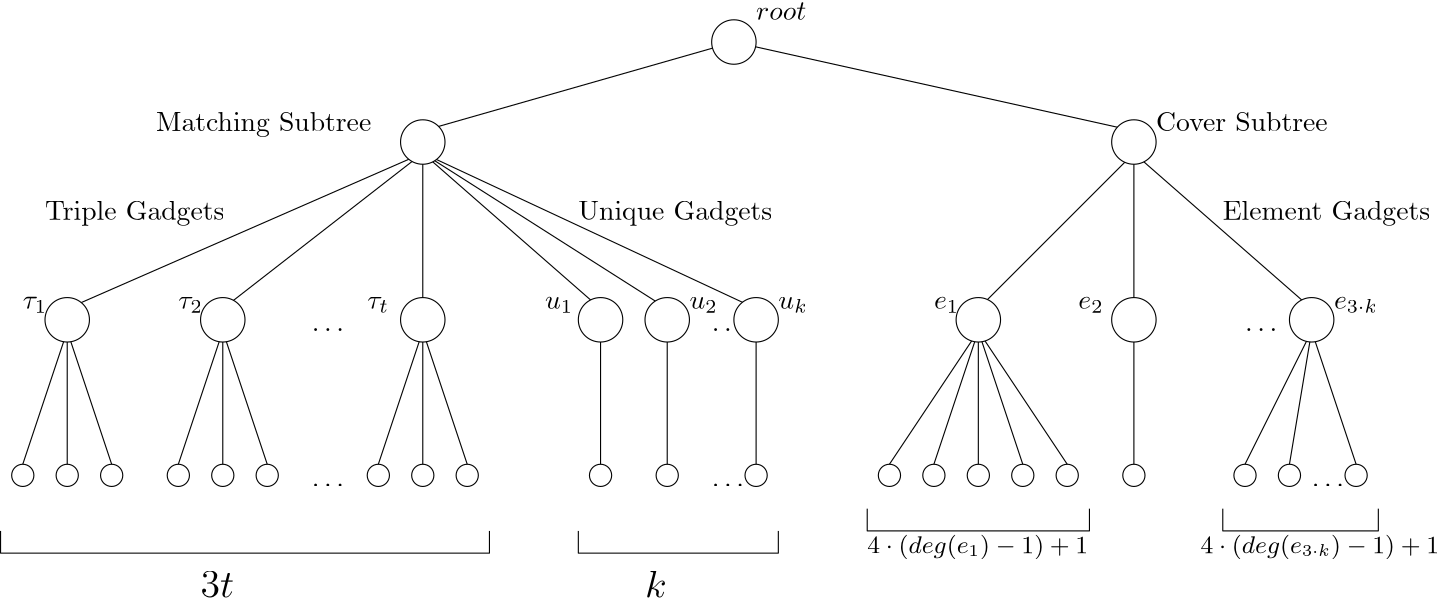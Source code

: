 <?xml version="1.0"?>
<!DOCTYPE ipe SYSTEM "ipe.dtd">
<ipe version="70005" creator="Ipe 7.1.4">
<info created="D:20151212231243" modified="D:20170522201106"/>
<ipestyle name="basic">
<symbol name="arrow/arc(spx)">
<path stroke="sym-stroke" fill="sym-stroke" pen="sym-pen">
0 0 m
-1 0.333 l
-1 -0.333 l
h
</path>
</symbol>
<symbol name="arrow/farc(spx)">
<path stroke="sym-stroke" fill="white" pen="sym-pen">
0 0 m
-1 0.333 l
-1 -0.333 l
h
</path>
</symbol>
<symbol name="mark/circle(sx)" transformations="translations">
<path fill="sym-stroke">
0.6 0 0 0.6 0 0 e
0.4 0 0 0.4 0 0 e
</path>
</symbol>
<symbol name="mark/disk(sx)" transformations="translations">
<path fill="sym-stroke">
0.6 0 0 0.6 0 0 e
</path>
</symbol>
<symbol name="mark/fdisk(sfx)" transformations="translations">
<group>
<path fill="sym-fill">
0.5 0 0 0.5 0 0 e
</path>
<path fill="sym-stroke" fillrule="eofill">
0.6 0 0 0.6 0 0 e
0.4 0 0 0.4 0 0 e
</path>
</group>
</symbol>
<symbol name="mark/box(sx)" transformations="translations">
<path fill="sym-stroke" fillrule="eofill">
-0.6 -0.6 m
0.6 -0.6 l
0.6 0.6 l
-0.6 0.6 l
h
-0.4 -0.4 m
0.4 -0.4 l
0.4 0.4 l
-0.4 0.4 l
h
</path>
</symbol>
<symbol name="mark/square(sx)" transformations="translations">
<path fill="sym-stroke">
-0.6 -0.6 m
0.6 -0.6 l
0.6 0.6 l
-0.6 0.6 l
h
</path>
</symbol>
<symbol name="mark/fsquare(sfx)" transformations="translations">
<group>
<path fill="sym-fill">
-0.5 -0.5 m
0.5 -0.5 l
0.5 0.5 l
-0.5 0.5 l
h
</path>
<path fill="sym-stroke" fillrule="eofill">
-0.6 -0.6 m
0.6 -0.6 l
0.6 0.6 l
-0.6 0.6 l
h
-0.4 -0.4 m
0.4 -0.4 l
0.4 0.4 l
-0.4 0.4 l
h
</path>
</group>
</symbol>
<symbol name="mark/cross(sx)" transformations="translations">
<group>
<path fill="sym-stroke">
-0.43 -0.57 m
0.57 0.43 l
0.43 0.57 l
-0.57 -0.43 l
h
</path>
<path fill="sym-stroke">
-0.43 0.57 m
0.57 -0.43 l
0.43 -0.57 l
-0.57 0.43 l
h
</path>
</group>
</symbol>
<symbol name="arrow/fnormal(spx)">
<path stroke="sym-stroke" fill="white" pen="sym-pen">
0 0 m
-1 0.333 l
-1 -0.333 l
h
</path>
</symbol>
<symbol name="arrow/pointed(spx)">
<path stroke="sym-stroke" fill="sym-stroke" pen="sym-pen">
0 0 m
-1 0.333 l
-0.8 0 l
-1 -0.333 l
h
</path>
</symbol>
<symbol name="arrow/fpointed(spx)">
<path stroke="sym-stroke" fill="white" pen="sym-pen">
0 0 m
-1 0.333 l
-0.8 0 l
-1 -0.333 l
h
</path>
</symbol>
<symbol name="arrow/linear(spx)">
<path stroke="sym-stroke" pen="sym-pen">
-1 0.333 m
0 0 l
-1 -0.333 l
</path>
</symbol>
<symbol name="arrow/fdouble(spx)">
<path stroke="sym-stroke" fill="white" pen="sym-pen">
0 0 m
-1 0.333 l
-1 -0.333 l
h
-1 0 m
-2 0.333 l
-2 -0.333 l
h
</path>
</symbol>
<symbol name="arrow/double(spx)">
<path stroke="sym-stroke" fill="sym-stroke" pen="sym-pen">
0 0 m
-1 0.333 l
-1 -0.333 l
h
-1 0 m
-2 0.333 l
-2 -0.333 l
h
</path>
</symbol>
<pen name="heavier" value="0.8"/>
<pen name="fat" value="1.2"/>
<pen name="ultrafat" value="2"/>
<symbolsize name="large" value="5"/>
<symbolsize name="small" value="2"/>
<symbolsize name="tiny" value="1.1"/>
<arrowsize name="large" value="10"/>
<arrowsize name="small" value="5"/>
<arrowsize name="tiny" value="3"/>
<color name="red" value="1 0 0"/>
<color name="green" value="0 1 0"/>
<color name="blue" value="0 0 1"/>
<color name="yellow" value="1 1 0"/>
<color name="orange" value="1 0.647 0"/>
<color name="gold" value="1 0.843 0"/>
<color name="purple" value="0.627 0.125 0.941"/>
<color name="gray" value="0.745"/>
<color name="brown" value="0.647 0.165 0.165"/>
<color name="navy" value="0 0 0.502"/>
<color name="pink" value="1 0.753 0.796"/>
<color name="seagreen" value="0.18 0.545 0.341"/>
<color name="turquoise" value="0.251 0.878 0.816"/>
<color name="violet" value="0.933 0.51 0.933"/>
<color name="darkblue" value="0 0 0.545"/>
<color name="darkcyan" value="0 0.545 0.545"/>
<color name="darkgray" value="0.663"/>
<color name="darkgreen" value="0 0.392 0"/>
<color name="darkmagenta" value="0.545 0 0.545"/>
<color name="darkorange" value="1 0.549 0"/>
<color name="darkred" value="0.545 0 0"/>
<color name="lightblue" value="0.678 0.847 0.902"/>
<color name="lightcyan" value="0.878 1 1"/>
<color name="lightgray" value="0.827"/>
<color name="lightgreen" value="0.565 0.933 0.565"/>
<color name="lightyellow" value="1 1 0.878"/>
<dashstyle name="dashed" value="[4] 0"/>
<dashstyle name="dotted" value="[1 3] 0"/>
<dashstyle name="dash dotted" value="[4 2 1 2] 0"/>
<dashstyle name="dash dot dotted" value="[4 2 1 2 1 2] 0"/>
<textsize name="large" value="\large"/>
<textsize name="small" value="\small"/>
<textsize name="tiny" value="\tiny"/>
<textsize name="Large" value="\Large"/>
<textsize name="LARGE" value="\LARGE"/>
<textsize name="huge" value="\huge"/>
<textsize name="Huge" value="\Huge"/>
<textsize name="footnote" value="\footnotesize"/>
<textstyle name="center" begin="\begin{center}" end="\end{center}"/>
<textstyle name="itemize" begin="\begin{itemize}" end="\end{itemize}"/>
<textstyle name="item" begin="\begin{itemize}\item{}" end="\end{itemize}"/>
<gridsize name="4 pts" value="4"/>
<gridsize name="8 pts (~3 mm)" value="8"/>
<gridsize name="16 pts (~6 mm)" value="16"/>
<gridsize name="32 pts (~12 mm)" value="32"/>
<gridsize name="10 pts (~3.5 mm)" value="10"/>
<gridsize name="20 pts (~7 mm)" value="20"/>
<gridsize name="14 pts (~5 mm)" value="14"/>
<gridsize name="28 pts (~10 mm)" value="28"/>
<gridsize name="56 pts (~20 mm)" value="56"/>
<anglesize name="90 deg" value="90"/>
<anglesize name="60 deg" value="60"/>
<anglesize name="45 deg" value="45"/>
<anglesize name="30 deg" value="30"/>
<anglesize name="22.5 deg" value="22.5"/>
<tiling name="falling" angle="-60" step="4" width="1"/>
<tiling name="rising" angle="30" step="4" width="1"/>
</ipestyle>
<page>
<layer name="alpha"/>
<view layers="alpha" active="alpha"/>
<path layer="alpha" matrix="1 0 0 1 48 16" stroke="black">
4 0 0 4 32 652 e
</path>
<path matrix="1 0 0 1 48 16" stroke="black">
4 0 0 4 48 652 e
</path>
<path matrix="1 0 0 1 48 16" stroke="black">
4 0 0 4 16 652 e
</path>
<path matrix="1 0 0 1 104 16" stroke="black">
4 0 0 4 32 652 e
</path>
<path matrix="1 0 0 1 104 16" stroke="black">
4 0 0 4 48 652 e
</path>
<path matrix="1 0 0 1 104 16" stroke="black">
4 0 0 4 16 652 e
</path>
<path matrix="1 0 0 1 176 16" stroke="black">
4 0 0 4 32 652 e
</path>
<path matrix="1 0 0 1 176 16" stroke="black">
4 0 0 4 48 652 e
</path>
<path matrix="1 0 0 1 176 16" stroke="black">
4 0 0 4 16 652 e
</path>
<path matrix="1 0 0 1 48 16" stroke="black">
4 0 0 4 224 652 e
</path>
<path matrix="1 0 0 1 48 16" stroke="black">
4 0 0 4 248 652 e
</path>
<path matrix="1 0 0 1 48 16" stroke="black">
4 0 0 4 280 652 e
</path>
<path matrix="1 0 0 1 48 16" stroke="black">
4 0 0 4 160 772 e
</path>
<path matrix="1 0 0 1 48 16" stroke="black">
4 0 0 4 32 708 e
</path>
<path matrix="1 0 0 1 48 16" stroke="black">
4 0 0 4 88 708 e
</path>
<path matrix="1 0 0 1 48 16" stroke="black">
4 0 0 4 160 708 e
</path>
<path matrix="1 0 0 1 48 16" stroke="black">
4 0 0 4 224 708 e
</path>
<path matrix="1 0 0 1 48 16" stroke="black">
4 0 0 4 248 708 e
</path>
<path matrix="1 0 0 1 48 16" stroke="black">
4 0 0 4 280 708 e
</path>
<path matrix="1 0 0 1 48 16" stroke="black">
4 0 0 4 416 772 e
</path>
<path matrix="1 0 0 1 48 16" stroke="black">
4 0 0 4 360 708 e
</path>
<path matrix="1 0 0 1 48 16" stroke="black">
4 0 0 4 416 708 e
</path>
<path matrix="1 0 0 1 48 16" stroke="black">
4 0 0 4 480 708 e
</path>
<path matrix="1 0 0 1 48 16" stroke="black">
4 0 0 4 360 652 e
</path>
<path matrix="1 0 0 1 48 16" stroke="black">
4 0 0 4 344 652 e
</path>
<path matrix="1 0 0 1 48 16" stroke="black">
4 0 0 4 328 652 e
</path>
<path matrix="1 0 0 1 48 16" stroke="black">
4 0 0 4 376 652 e
</path>
<path matrix="1 0 0 1 48 16" stroke="black">
4 0 0 4 392 652 e
</path>
<path matrix="1 0 0 1 48 16" stroke="black">
4 0 0 4 416 652 e
</path>
<path matrix="1 0 0 1 48 16" stroke="black">
4 0 0 4 456 652 e
</path>
<path matrix="1 0 0 1 48 16" stroke="black">
4 0 0 4 472 652 e
</path>
<path matrix="1 0 0 1 48 16" stroke="black">
4 0 0 4 496 652 e
</path>
<text matrix="1 0 0 1 48 16" transformations="translations" pos="264 704" stroke="black" type="label" width="11.623" height="1.052" depth="0" valign="baseline">$\ldots$</text>
<text matrix="1 0 0 1 48 16" transformations="translations" pos="264 648" stroke="black" type="label" width="11.623" height="1.052" depth="0" valign="baseline">$\ldots$</text>
<text matrix="1 0 0 1 48 16" transformations="translations" pos="456 704" stroke="black" type="label" width="11.623" height="1.052" depth="0" valign="baseline">$\ldots$</text>
<text matrix="1 0 0 1 48 16" transformations="translations" pos="480 648" stroke="black" type="label" width="11.623" height="1.052" depth="0" valign="baseline">$\ldots$</text>
<text matrix="1 0 0 1 48 16" transformations="translations" pos="120 648" stroke="black" type="label" width="11.623" height="1.052" depth="0" valign="baseline">$\ldots$</text>
<text matrix="1 0 0 1 48 16" transformations="translations" pos="120 704" stroke="black" type="label" width="11.623" height="1.052" depth="0" valign="baseline">$\ldots$</text>
<path matrix="1 0 0 1 48 16" stroke="black">
272 808 m
160 776 l
</path>
<path matrix="1 0 0 1 48 16" stroke="black">
272 808 m
416 776 l
</path>
<path matrix="1 0 0 1 48 16" stroke="black">
416 768 m
360 712 l
</path>
<path matrix="1 0 0 1 48 16" stroke="black">
416 768 m
416 712 l
</path>
<path matrix="1 0 0 1 48 16" stroke="black">
416 768 m
480 712 l
</path>
<path matrix="1 0 0 1 48 16" stroke="black">
480 704 m
456 656 l
</path>
<path matrix="1 0 0 1 48 16" stroke="black">
480 704 m
472 656 l
</path>
<path matrix="1 0 0 1 48 16" stroke="black">
480 704 m
496 656 l
</path>
<path matrix="1 0 0 1 48 16" stroke="black">
416 704 m
416 656 l
</path>
<path matrix="1 0 0 1 48 16" stroke="black">
360 704 m
392 656 l
</path>
<path matrix="1 0 0 1 48 16" stroke="black">
360 704 m
376 656 l
</path>
<path matrix="1 0 0 1 48 16" stroke="black">
360 704 m
360 656 l
</path>
<path matrix="1 0 0 1 48 16" stroke="black">
360 704 m
344 656 l
</path>
<path matrix="1 0 0 1 48 16" stroke="black">
360 704 m
328 656 l
</path>
<path matrix="1 0 0 1 48 16" stroke="black">
160 768 m
224 712 l
</path>
<path matrix="1 0 0 1 48 16" stroke="black">
160 768 m
248 712 l
</path>
<path matrix="1 0 0 1 48 16" stroke="black">
160 768 m
280 712 l
</path>
<path matrix="1 0 0 1 48 16" stroke="black">
224 704 m
224 656 l
</path>
<path matrix="1 0 0 1 48 16" stroke="black">
248 704 m
248 656 l
</path>
<path matrix="1 0 0 1 48 16" stroke="black">
280 704 m
280 656 l
</path>
<path matrix="1 0 0 1 48 16" stroke="black">
160 768 m
160 712 l
</path>
<path matrix="1 0 0 1 48 16" stroke="black">
160 704 m
176 656 l
</path>
<path matrix="1 0 0 1 48 16" stroke="black">
160 704 m
160 656 l
</path>
<path matrix="1 0 0 1 48 16" stroke="black">
160 704 m
144 656 l
</path>
<path matrix="1 0 0 1 48 16" stroke="black">
160 768 m
88 712 l
</path>
<path matrix="1 0 0 1 48 16" stroke="black">
160 768 m
32 712 l
</path>
<path matrix="1 0 0 1 48 16" stroke="black">
32 704 m
16 656 l
</path>
<path matrix="1 0 0 1 48 16" stroke="black">
32 704 m
32 656 l
</path>
<path matrix="1 0 0 1 48 16" stroke="black">
32 704 m
48 656 l
</path>
<path matrix="1 0 0 1 48 16" stroke="black">
88 704 m
72 656 l
</path>
<path matrix="1 0 0 1 48 16" stroke="black">
88 704 m
88 656 l
</path>
<path matrix="1 0 0 1 48 16" stroke="black">
88 704 m
104 656 l
</path>
<text matrix="1 0 0 1 40 0" transformations="translations" pos="88 624" stroke="black" type="label" width="12.096" height="9.245" depth="0" valign="baseline" size="Large">$3t$</text>
<text transformations="translations" pos="288 624" stroke="black" type="label" width="7.787" height="9.963" depth="0" valign="baseline" size="Large">$k$</text>
<text matrix="1 0 0 1 -8 0" transformations="translations" pos="376 640" stroke="black" type="label" width="79.55" height="6.726" depth="2.24" valign="baseline" size="small">$4\cdot(deg(e_1)-1)+1$</text>
<text matrix="1 0 0 1 112 0" transformations="translations" pos="376 640" stroke="black" type="label" width="85.895" height="6.726" depth="2.24" valign="baseline" size="small">$4\cdot(deg(e_{3\cdot k})-1)+1$</text>
<text transformations="translations" pos="64 728" stroke="black" type="label" width="8.825" height="4.294" depth="1.49" valign="baseline">$\tau_1$</text>
<text transformations="translations" pos="120 728" stroke="black" type="label" width="8.825" height="4.294" depth="1.49" valign="baseline">$\tau_2$</text>
<text matrix="1 0 0 1 -4 0" transformations="translations" pos="192 728" stroke="black" type="label" width="7.863" height="4.294" depth="1.49" valign="baseline">$\tau_t$</text>
<text matrix="1 0 0 1 -28 0" transformations="translations" pos="280 728" stroke="black" type="label" width="10.173" height="4.294" depth="1.49" valign="baseline">$u_1$</text>
<text transformations="translations" pos="304 728" stroke="black" type="label" width="10.173" height="4.294" depth="1.49" valign="baseline">$u_2$</text>
<text transformations="translations" pos="336 728" stroke="black" type="label" width="10.605" height="4.294" depth="1.49" valign="baseline">$u_k$</text>
<text transformations="translations" pos="392 728" stroke="black" type="label" width="9.108" height="4.294" depth="1.49" valign="baseline">$e_1$</text>
<text matrix="1 0 0 1 -4 0" transformations="translations" pos="448 728" stroke="black" type="label" width="9.108" height="4.294" depth="1.49" valign="baseline">$e_2$</text>
<text transformations="translations" pos="536 728" stroke="black" type="label" width="15.878" height="4.294" depth="1.49" valign="baseline">$e_{3\cdot k}$</text>
<text transformations="translations" pos="328 832" stroke="black" type="label" width="18.027" height="6.128" depth="0" valign="baseline">$root$</text>
<text matrix="1 0 0 1 -24 0" transformations="translations" pos="136 792" stroke="black" type="label" width="77.515" height="6.926" depth="1.93" valign="baseline">Matching Subtree</text>
<text transformations="translations" pos="472 792" stroke="black" type="label" width="61.768" height="6.918" depth="0" valign="baseline">Cover Subtree</text>
<path stroke="black">
56 648 m
56 640 l
232 640 l
232 648 l
</path>
<path stroke="black">
264 648 m
264 640 l
336 640 l
336 648 l
</path>
<path stroke="black">
368 656 m
368 648 l
448 648 l
448 656 l
</path>
<path stroke="black">
496 656 m
496 648 l
552 648 l
552 656 l
</path>
<text matrix="1 0 0 1 24 16" transformations="translations" pos="48 744" stroke="black" type="label" width="64.633" height="6.926" depth="1.93" valign="baseline">Triple Gadgets</text>
<text matrix="1 0 0 1 -40 16" transformations="translations" pos="304 744" stroke="black" type="label" width="69.863" height="6.926" depth="1.93" valign="baseline">Unique Gadgets</text>
<text matrix="1 0 0 1 -24 16" transformations="translations" pos="520 744" stroke="black" type="label" width="74.706" height="6.926" depth="1.93" valign="baseline">Element Gadgets</text>
<path matrix="2 0 0 2 -224 -800" stroke="black" fill="1">
4 0 0 4 272 812 e
</path>
<path matrix="2 0 0 2 -336 -836" stroke="black" fill="1">
4 0 0 4 272 812 e
</path>
<path matrix="2 0 0 2 -464 -900" stroke="black" fill="1">
4 0 0 4 272 812 e
</path>
<path matrix="2 0 0 2 -408 -900" stroke="black" fill="1">
4 0 0 4 272 812 e
</path>
<path matrix="2 0 0 2 -336 -900" stroke="black" fill="1">
4 0 0 4 272 812 e
</path>
<path matrix="2 0 0 2 -272 -900" stroke="black" fill="1">
4 0 0 4 272 812 e
</path>
<path matrix="2 0 0 2 -248 -900" stroke="black" fill="1">
4 0 0 4 272 812 e
</path>
<path matrix="2 0 0 2 -216 -900" stroke="black" fill="1">
4 0 0 4 272 812 e
</path>
<path matrix="2 0 0 2 -80 -836" stroke="black" fill="1">
4 0 0 4 272 812 e
</path>
<path matrix="2 0 0 2 -16 -900" stroke="black" fill="1">
4 0 0 4 272 812 e
</path>
<path matrix="2 0 0 2 -80 -900" stroke="black" fill="1">
4 0 0 4 272 812 e
</path>
<path matrix="2 0 0 2 -136 -900" stroke="black" fill="1">
4 0 0 4 272 812 e
</path>
</page>
</ipe>
